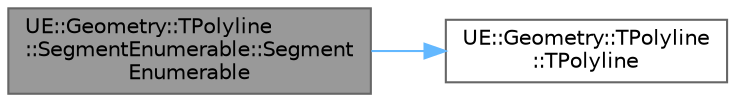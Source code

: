 digraph "UE::Geometry::TPolyline::SegmentEnumerable::SegmentEnumerable"
{
 // INTERACTIVE_SVG=YES
 // LATEX_PDF_SIZE
  bgcolor="transparent";
  edge [fontname=Helvetica,fontsize=10,labelfontname=Helvetica,labelfontsize=10];
  node [fontname=Helvetica,fontsize=10,shape=box,height=0.2,width=0.4];
  rankdir="LR";
  Node1 [id="Node000001",label="UE::Geometry::TPolyline\l::SegmentEnumerable::Segment\lEnumerable",height=0.2,width=0.4,color="gray40", fillcolor="grey60", style="filled", fontcolor="black",tooltip=" "];
  Node1 -> Node2 [id="edge1_Node000001_Node000002",color="steelblue1",style="solid",tooltip=" "];
  Node2 [id="Node000002",label="UE::Geometry::TPolyline\l::TPolyline",height=0.2,width=0.4,color="grey40", fillcolor="white", style="filled",URL="$d3/d44/classUE_1_1Geometry_1_1TPolyline.html#a3cb9e8606f717103b48d570834a1d0ef",tooltip=" "];
}
